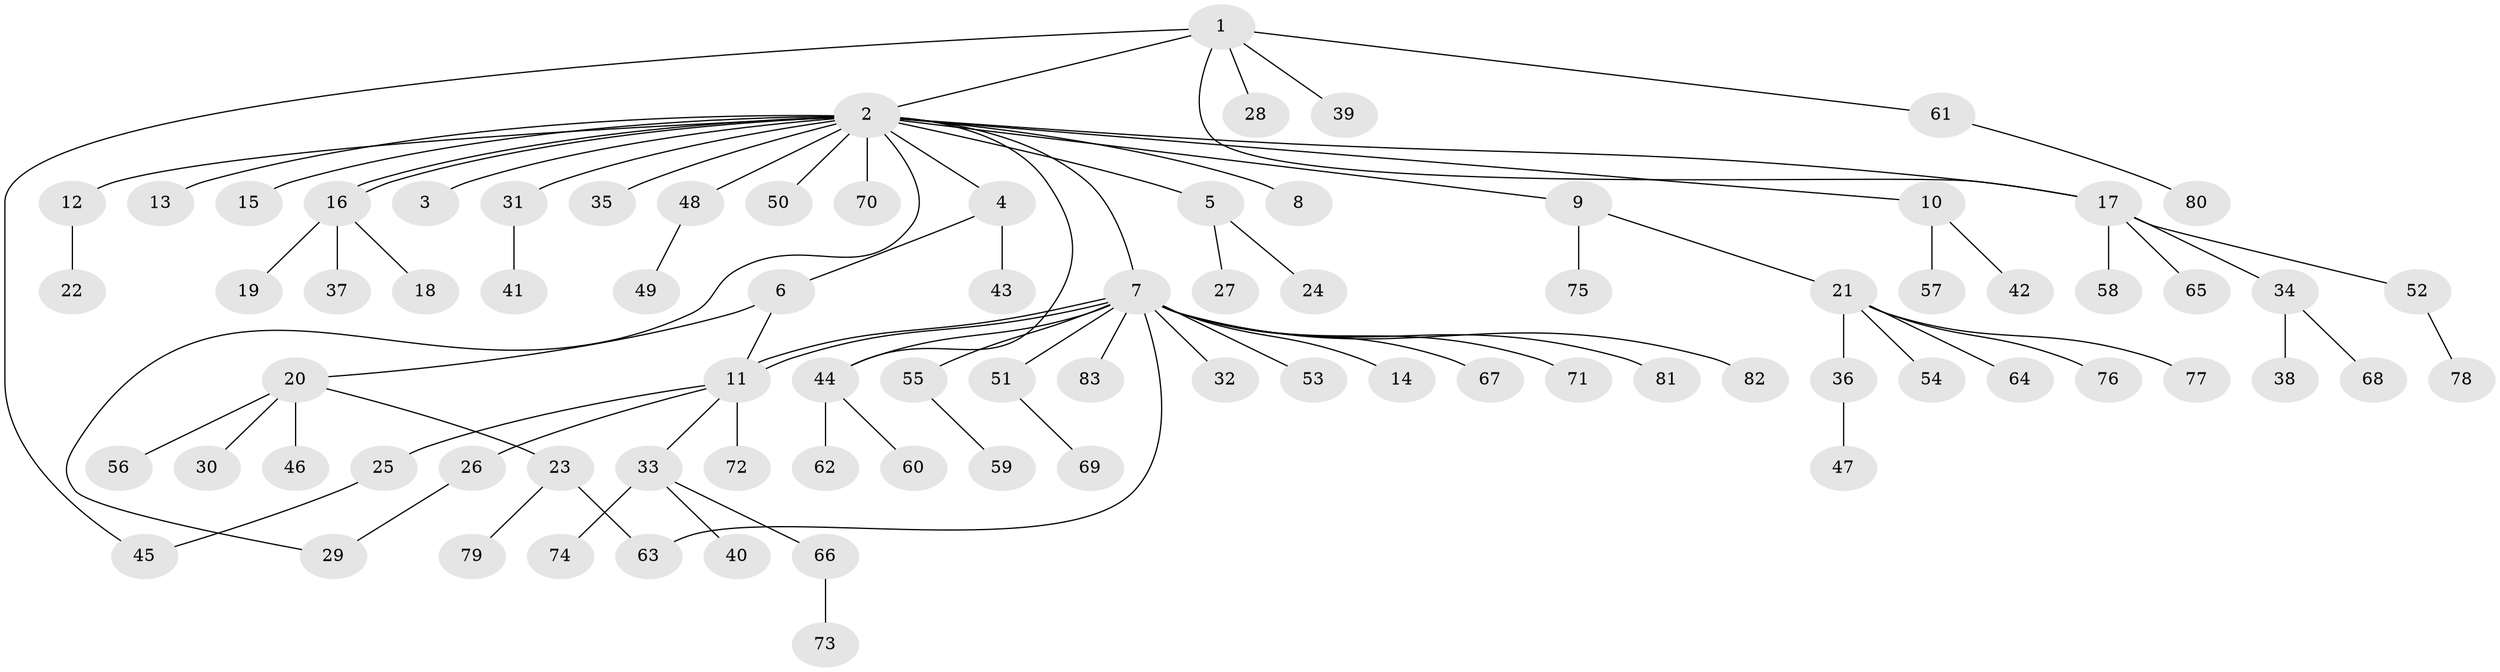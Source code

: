 // coarse degree distribution, {6: 0.04081632653061224, 33: 0.02040816326530612, 1: 0.6938775510204082, 2: 0.16326530612244897, 3: 0.061224489795918366, 4: 0.02040816326530612}
// Generated by graph-tools (version 1.1) at 2025/18/03/04/25 18:18:21]
// undirected, 83 vertices, 90 edges
graph export_dot {
graph [start="1"]
  node [color=gray90,style=filled];
  1;
  2;
  3;
  4;
  5;
  6;
  7;
  8;
  9;
  10;
  11;
  12;
  13;
  14;
  15;
  16;
  17;
  18;
  19;
  20;
  21;
  22;
  23;
  24;
  25;
  26;
  27;
  28;
  29;
  30;
  31;
  32;
  33;
  34;
  35;
  36;
  37;
  38;
  39;
  40;
  41;
  42;
  43;
  44;
  45;
  46;
  47;
  48;
  49;
  50;
  51;
  52;
  53;
  54;
  55;
  56;
  57;
  58;
  59;
  60;
  61;
  62;
  63;
  64;
  65;
  66;
  67;
  68;
  69;
  70;
  71;
  72;
  73;
  74;
  75;
  76;
  77;
  78;
  79;
  80;
  81;
  82;
  83;
  1 -- 2;
  1 -- 17;
  1 -- 28;
  1 -- 39;
  1 -- 45;
  1 -- 61;
  2 -- 3;
  2 -- 4;
  2 -- 5;
  2 -- 7;
  2 -- 8;
  2 -- 9;
  2 -- 10;
  2 -- 12;
  2 -- 13;
  2 -- 15;
  2 -- 16;
  2 -- 16;
  2 -- 17;
  2 -- 29;
  2 -- 31;
  2 -- 35;
  2 -- 44;
  2 -- 48;
  2 -- 50;
  2 -- 70;
  4 -- 6;
  4 -- 43;
  5 -- 24;
  5 -- 27;
  6 -- 11;
  6 -- 20;
  7 -- 11;
  7 -- 11;
  7 -- 14;
  7 -- 32;
  7 -- 44;
  7 -- 51;
  7 -- 53;
  7 -- 55;
  7 -- 63;
  7 -- 67;
  7 -- 71;
  7 -- 81;
  7 -- 82;
  7 -- 83;
  9 -- 21;
  9 -- 75;
  10 -- 42;
  10 -- 57;
  11 -- 25;
  11 -- 26;
  11 -- 33;
  11 -- 72;
  12 -- 22;
  16 -- 18;
  16 -- 19;
  16 -- 37;
  17 -- 34;
  17 -- 52;
  17 -- 58;
  17 -- 65;
  20 -- 23;
  20 -- 30;
  20 -- 46;
  20 -- 56;
  21 -- 36;
  21 -- 54;
  21 -- 64;
  21 -- 76;
  21 -- 77;
  23 -- 63;
  23 -- 79;
  25 -- 45;
  26 -- 29;
  31 -- 41;
  33 -- 40;
  33 -- 66;
  33 -- 74;
  34 -- 38;
  34 -- 68;
  36 -- 47;
  44 -- 60;
  44 -- 62;
  48 -- 49;
  51 -- 69;
  52 -- 78;
  55 -- 59;
  61 -- 80;
  66 -- 73;
}
